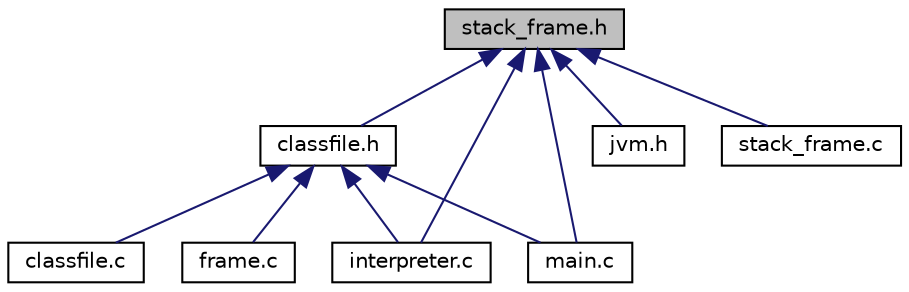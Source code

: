 digraph "stack_frame.h"
{
  edge [fontname="Helvetica",fontsize="10",labelfontname="Helvetica",labelfontsize="10"];
  node [fontname="Helvetica",fontsize="10",shape=record];
  Node1 [label="stack_frame.h",height=0.2,width=0.4,color="black", fillcolor="grey75", style="filled", fontcolor="black"];
  Node1 -> Node2 [dir="back",color="midnightblue",fontsize="10",style="solid"];
  Node2 [label="classfile.h",height=0.2,width=0.4,color="black", fillcolor="white", style="filled",URL="$classfile_8h.html"];
  Node2 -> Node3 [dir="back",color="midnightblue",fontsize="10",style="solid"];
  Node3 [label="classfile.c",height=0.2,width=0.4,color="black", fillcolor="white", style="filled",URL="$classfile_8c.html",tooltip="Classfile functions  Funções de apoio e leitura do ClassFile (bytecode) "];
  Node2 -> Node4 [dir="back",color="midnightblue",fontsize="10",style="solid"];
  Node4 [label="frame.c",height=0.2,width=0.4,color="black", fillcolor="white", style="filled",URL="$frame_8c.html",tooltip="Criação do Frame da JVM. "];
  Node2 -> Node5 [dir="back",color="midnightblue",fontsize="10",style="solid"];
  Node5 [label="interpreter.c",height=0.2,width=0.4,color="black", fillcolor="white", style="filled",URL="$interpreter_8c.html",tooltip="Implementação das instruções de execução da JVM.  Contém a implementação de todas as instruções da JV..."];
  Node2 -> Node6 [dir="back",color="midnightblue",fontsize="10",style="solid"];
  Node6 [label="main.c",height=0.2,width=0.4,color="black", fillcolor="white", style="filled",URL="$main_8c.html"];
  Node1 -> Node5 [dir="back",color="midnightblue",fontsize="10",style="solid"];
  Node1 -> Node7 [dir="back",color="midnightblue",fontsize="10",style="solid"];
  Node7 [label="jvm.h",height=0.2,width=0.4,color="black", fillcolor="white", style="filled",URL="$jvm_8h.html"];
  Node1 -> Node6 [dir="back",color="midnightblue",fontsize="10",style="solid"];
  Node1 -> Node8 [dir="back",color="midnightblue",fontsize="10",style="solid"];
  Node8 [label="stack_frame.c",height=0.2,width=0.4,color="black", fillcolor="white", style="filled",URL="$stack__frame_8c.html",tooltip="Funções de gerenciamento da pilha de frames.  Contém as implementações das funções de gerenciamento p..."];
}
